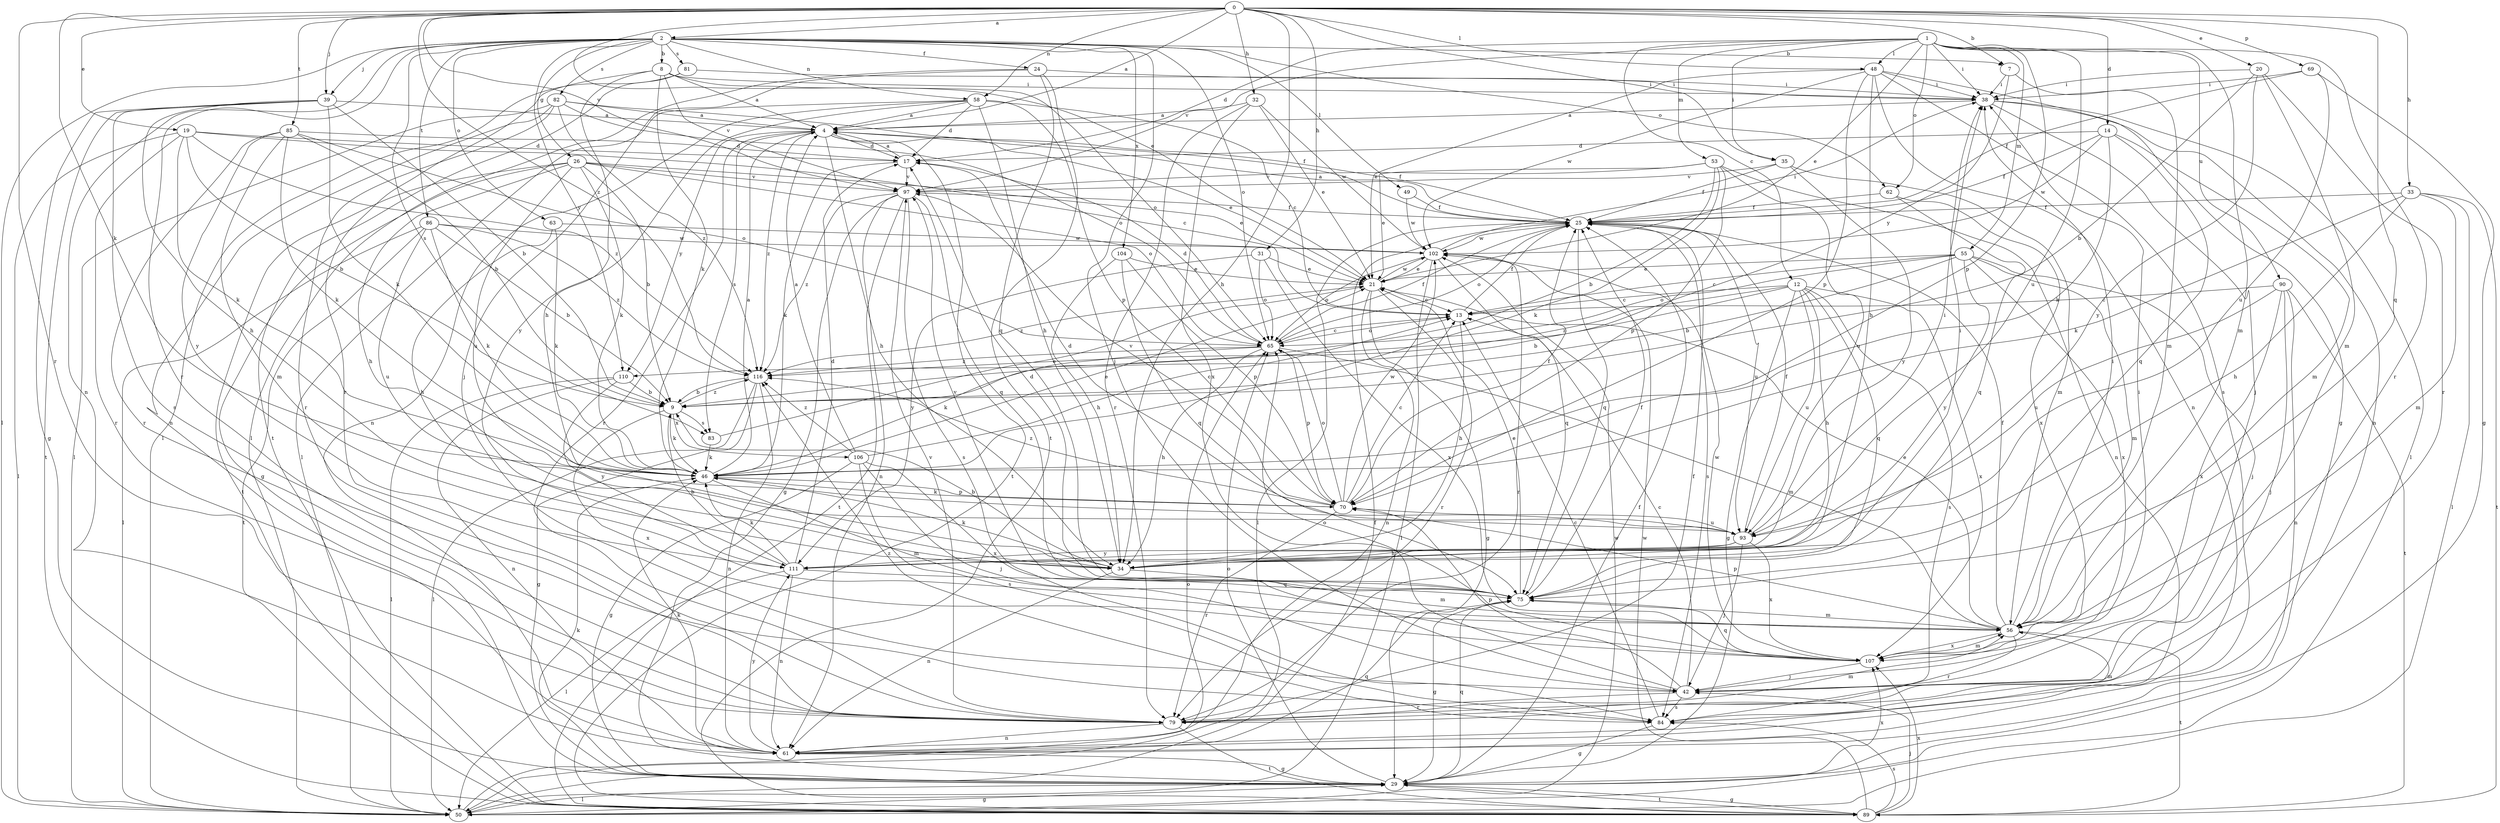 strict digraph  {
0;
1;
2;
4;
7;
8;
9;
12;
13;
14;
17;
19;
20;
21;
24;
25;
26;
29;
31;
32;
33;
34;
35;
38;
39;
42;
46;
48;
49;
50;
53;
55;
56;
58;
61;
62;
63;
65;
69;
70;
75;
79;
81;
82;
83;
84;
85;
86;
89;
90;
93;
97;
102;
104;
106;
107;
110;
111;
116;
0 -> 2  [label=a];
0 -> 4  [label=a];
0 -> 7  [label=b];
0 -> 14  [label=d];
0 -> 19  [label=e];
0 -> 20  [label=e];
0 -> 21  [label=e];
0 -> 31  [label=h];
0 -> 32  [label=h];
0 -> 33  [label=h];
0 -> 34  [label=h];
0 -> 35  [label=i];
0 -> 39  [label=j];
0 -> 46  [label=k];
0 -> 48  [label=l];
0 -> 58  [label=n];
0 -> 69  [label=p];
0 -> 75  [label=q];
0 -> 79  [label=r];
0 -> 85  [label=t];
0 -> 97  [label=v];
0 -> 116  [label=z];
1 -> 12  [label=c];
1 -> 17  [label=d];
1 -> 21  [label=e];
1 -> 35  [label=i];
1 -> 38  [label=i];
1 -> 48  [label=l];
1 -> 53  [label=m];
1 -> 55  [label=m];
1 -> 56  [label=m];
1 -> 62  [label=o];
1 -> 70  [label=p];
1 -> 79  [label=r];
1 -> 90  [label=u];
1 -> 93  [label=u];
1 -> 97  [label=v];
2 -> 7  [label=b];
2 -> 8  [label=b];
2 -> 24  [label=f];
2 -> 26  [label=g];
2 -> 39  [label=j];
2 -> 42  [label=j];
2 -> 49  [label=l];
2 -> 50  [label=l];
2 -> 58  [label=n];
2 -> 61  [label=n];
2 -> 62  [label=o];
2 -> 63  [label=o];
2 -> 65  [label=o];
2 -> 79  [label=r];
2 -> 81  [label=s];
2 -> 82  [label=s];
2 -> 83  [label=s];
2 -> 86  [label=t];
2 -> 104  [label=x];
2 -> 110  [label=y];
4 -> 17  [label=d];
4 -> 21  [label=e];
4 -> 25  [label=f];
4 -> 34  [label=h];
4 -> 79  [label=r];
4 -> 83  [label=s];
4 -> 89  [label=t];
4 -> 110  [label=y];
4 -> 116  [label=z];
7 -> 38  [label=i];
7 -> 56  [label=m];
7 -> 110  [label=y];
8 -> 4  [label=a];
8 -> 34  [label=h];
8 -> 38  [label=i];
8 -> 46  [label=k];
8 -> 65  [label=o];
8 -> 79  [label=r];
8 -> 97  [label=v];
9 -> 46  [label=k];
9 -> 83  [label=s];
9 -> 106  [label=x];
9 -> 107  [label=x];
9 -> 116  [label=z];
12 -> 9  [label=b];
12 -> 13  [label=c];
12 -> 29  [label=g];
12 -> 34  [label=h];
12 -> 75  [label=q];
12 -> 84  [label=s];
12 -> 93  [label=u];
12 -> 107  [label=x];
12 -> 116  [label=z];
13 -> 25  [label=f];
13 -> 34  [label=h];
13 -> 65  [label=o];
14 -> 17  [label=d];
14 -> 25  [label=f];
14 -> 46  [label=k];
14 -> 56  [label=m];
14 -> 75  [label=q];
14 -> 102  [label=w];
17 -> 4  [label=a];
17 -> 46  [label=k];
17 -> 97  [label=v];
19 -> 9  [label=b];
19 -> 13  [label=c];
19 -> 17  [label=d];
19 -> 46  [label=k];
19 -> 50  [label=l];
19 -> 79  [label=r];
19 -> 116  [label=z];
20 -> 9  [label=b];
20 -> 38  [label=i];
20 -> 56  [label=m];
20 -> 79  [label=r];
20 -> 111  [label=y];
21 -> 13  [label=c];
21 -> 29  [label=g];
21 -> 61  [label=n];
21 -> 79  [label=r];
21 -> 102  [label=w];
21 -> 116  [label=z];
24 -> 38  [label=i];
24 -> 42  [label=j];
24 -> 50  [label=l];
24 -> 75  [label=q];
24 -> 89  [label=t];
25 -> 4  [label=a];
25 -> 50  [label=l];
25 -> 65  [label=o];
25 -> 75  [label=q];
25 -> 84  [label=s];
25 -> 93  [label=u];
25 -> 102  [label=w];
26 -> 9  [label=b];
26 -> 21  [label=e];
26 -> 29  [label=g];
26 -> 34  [label=h];
26 -> 46  [label=k];
26 -> 65  [label=o];
26 -> 89  [label=t];
26 -> 93  [label=u];
26 -> 97  [label=v];
29 -> 25  [label=f];
29 -> 46  [label=k];
29 -> 50  [label=l];
29 -> 65  [label=o];
29 -> 75  [label=q];
29 -> 89  [label=t];
29 -> 107  [label=x];
31 -> 21  [label=e];
31 -> 65  [label=o];
31 -> 107  [label=x];
31 -> 111  [label=y];
32 -> 4  [label=a];
32 -> 21  [label=e];
32 -> 79  [label=r];
32 -> 102  [label=w];
32 -> 107  [label=x];
33 -> 25  [label=f];
33 -> 34  [label=h];
33 -> 46  [label=k];
33 -> 50  [label=l];
33 -> 56  [label=m];
33 -> 89  [label=t];
34 -> 9  [label=b];
34 -> 38  [label=i];
34 -> 46  [label=k];
34 -> 56  [label=m];
34 -> 61  [label=n];
35 -> 25  [label=f];
35 -> 56  [label=m];
35 -> 97  [label=v];
35 -> 111  [label=y];
38 -> 4  [label=a];
38 -> 42  [label=j];
38 -> 50  [label=l];
38 -> 61  [label=n];
39 -> 4  [label=a];
39 -> 9  [label=b];
39 -> 29  [label=g];
39 -> 34  [label=h];
39 -> 46  [label=k];
39 -> 84  [label=s];
39 -> 89  [label=t];
42 -> 13  [label=c];
42 -> 38  [label=i];
42 -> 65  [label=o];
42 -> 70  [label=p];
42 -> 79  [label=r];
42 -> 84  [label=s];
46 -> 4  [label=a];
46 -> 21  [label=e];
46 -> 56  [label=m];
46 -> 70  [label=p];
48 -> 21  [label=e];
48 -> 29  [label=g];
48 -> 34  [label=h];
48 -> 38  [label=i];
48 -> 61  [label=n];
48 -> 70  [label=p];
48 -> 84  [label=s];
48 -> 102  [label=w];
49 -> 25  [label=f];
49 -> 102  [label=w];
50 -> 25  [label=f];
50 -> 29  [label=g];
50 -> 65  [label=o];
50 -> 102  [label=w];
53 -> 9  [label=b];
53 -> 21  [label=e];
53 -> 46  [label=k];
53 -> 61  [label=n];
53 -> 70  [label=p];
53 -> 93  [label=u];
53 -> 97  [label=v];
55 -> 9  [label=b];
55 -> 13  [label=c];
55 -> 21  [label=e];
55 -> 42  [label=j];
55 -> 56  [label=m];
55 -> 65  [label=o];
55 -> 107  [label=x];
55 -> 111  [label=y];
56 -> 21  [label=e];
56 -> 25  [label=f];
56 -> 38  [label=i];
56 -> 70  [label=p];
56 -> 79  [label=r];
56 -> 89  [label=t];
56 -> 107  [label=x];
58 -> 4  [label=a];
58 -> 13  [label=c];
58 -> 17  [label=d];
58 -> 34  [label=h];
58 -> 50  [label=l];
58 -> 61  [label=n];
58 -> 70  [label=p];
58 -> 111  [label=y];
61 -> 29  [label=g];
61 -> 46  [label=k];
61 -> 75  [label=q];
61 -> 111  [label=y];
62 -> 25  [label=f];
62 -> 75  [label=q];
62 -> 107  [label=x];
63 -> 34  [label=h];
63 -> 46  [label=k];
63 -> 102  [label=w];
65 -> 13  [label=c];
65 -> 17  [label=d];
65 -> 25  [label=f];
65 -> 34  [label=h];
65 -> 46  [label=k];
65 -> 56  [label=m];
65 -> 70  [label=p];
65 -> 116  [label=z];
69 -> 25  [label=f];
69 -> 29  [label=g];
69 -> 38  [label=i];
69 -> 93  [label=u];
70 -> 13  [label=c];
70 -> 25  [label=f];
70 -> 46  [label=k];
70 -> 65  [label=o];
70 -> 79  [label=r];
70 -> 93  [label=u];
70 -> 97  [label=v];
70 -> 102  [label=w];
70 -> 116  [label=z];
75 -> 17  [label=d];
75 -> 21  [label=e];
75 -> 25  [label=f];
75 -> 29  [label=g];
75 -> 56  [label=m];
75 -> 97  [label=v];
79 -> 25  [label=f];
79 -> 56  [label=m];
79 -> 61  [label=n];
79 -> 89  [label=t];
79 -> 97  [label=v];
81 -> 38  [label=i];
81 -> 50  [label=l];
81 -> 89  [label=t];
82 -> 4  [label=a];
82 -> 25  [label=f];
82 -> 50  [label=l];
82 -> 61  [label=n];
82 -> 65  [label=o];
82 -> 79  [label=r];
82 -> 116  [label=z];
83 -> 21  [label=e];
83 -> 46  [label=k];
84 -> 13  [label=c];
84 -> 29  [label=g];
84 -> 56  [label=m];
84 -> 116  [label=z];
85 -> 9  [label=b];
85 -> 17  [label=d];
85 -> 46  [label=k];
85 -> 56  [label=m];
85 -> 65  [label=o];
85 -> 79  [label=r];
85 -> 111  [label=y];
86 -> 9  [label=b];
86 -> 46  [label=k];
86 -> 50  [label=l];
86 -> 89  [label=t];
86 -> 93  [label=u];
86 -> 102  [label=w];
86 -> 116  [label=z];
89 -> 29  [label=g];
89 -> 42  [label=j];
89 -> 84  [label=s];
89 -> 102  [label=w];
89 -> 107  [label=x];
90 -> 13  [label=c];
90 -> 42  [label=j];
90 -> 61  [label=n];
90 -> 89  [label=t];
90 -> 93  [label=u];
90 -> 107  [label=x];
93 -> 17  [label=d];
93 -> 25  [label=f];
93 -> 34  [label=h];
93 -> 38  [label=i];
93 -> 42  [label=j];
93 -> 107  [label=x];
93 -> 111  [label=y];
97 -> 25  [label=f];
97 -> 29  [label=g];
97 -> 61  [label=n];
97 -> 75  [label=q];
97 -> 84  [label=s];
97 -> 89  [label=t];
97 -> 116  [label=z];
102 -> 21  [label=e];
102 -> 38  [label=i];
102 -> 50  [label=l];
102 -> 65  [label=o];
102 -> 75  [label=q];
102 -> 79  [label=r];
104 -> 21  [label=e];
104 -> 34  [label=h];
104 -> 70  [label=p];
104 -> 75  [label=q];
106 -> 4  [label=a];
106 -> 13  [label=c];
106 -> 29  [label=g];
106 -> 42  [label=j];
106 -> 84  [label=s];
106 -> 107  [label=x];
106 -> 116  [label=z];
107 -> 42  [label=j];
107 -> 56  [label=m];
107 -> 75  [label=q];
107 -> 102  [label=w];
110 -> 9  [label=b];
110 -> 50  [label=l];
110 -> 61  [label=n];
110 -> 111  [label=y];
111 -> 9  [label=b];
111 -> 17  [label=d];
111 -> 46  [label=k];
111 -> 50  [label=l];
111 -> 61  [label=n];
111 -> 75  [label=q];
116 -> 9  [label=b];
116 -> 29  [label=g];
116 -> 50  [label=l];
116 -> 61  [label=n];
}
